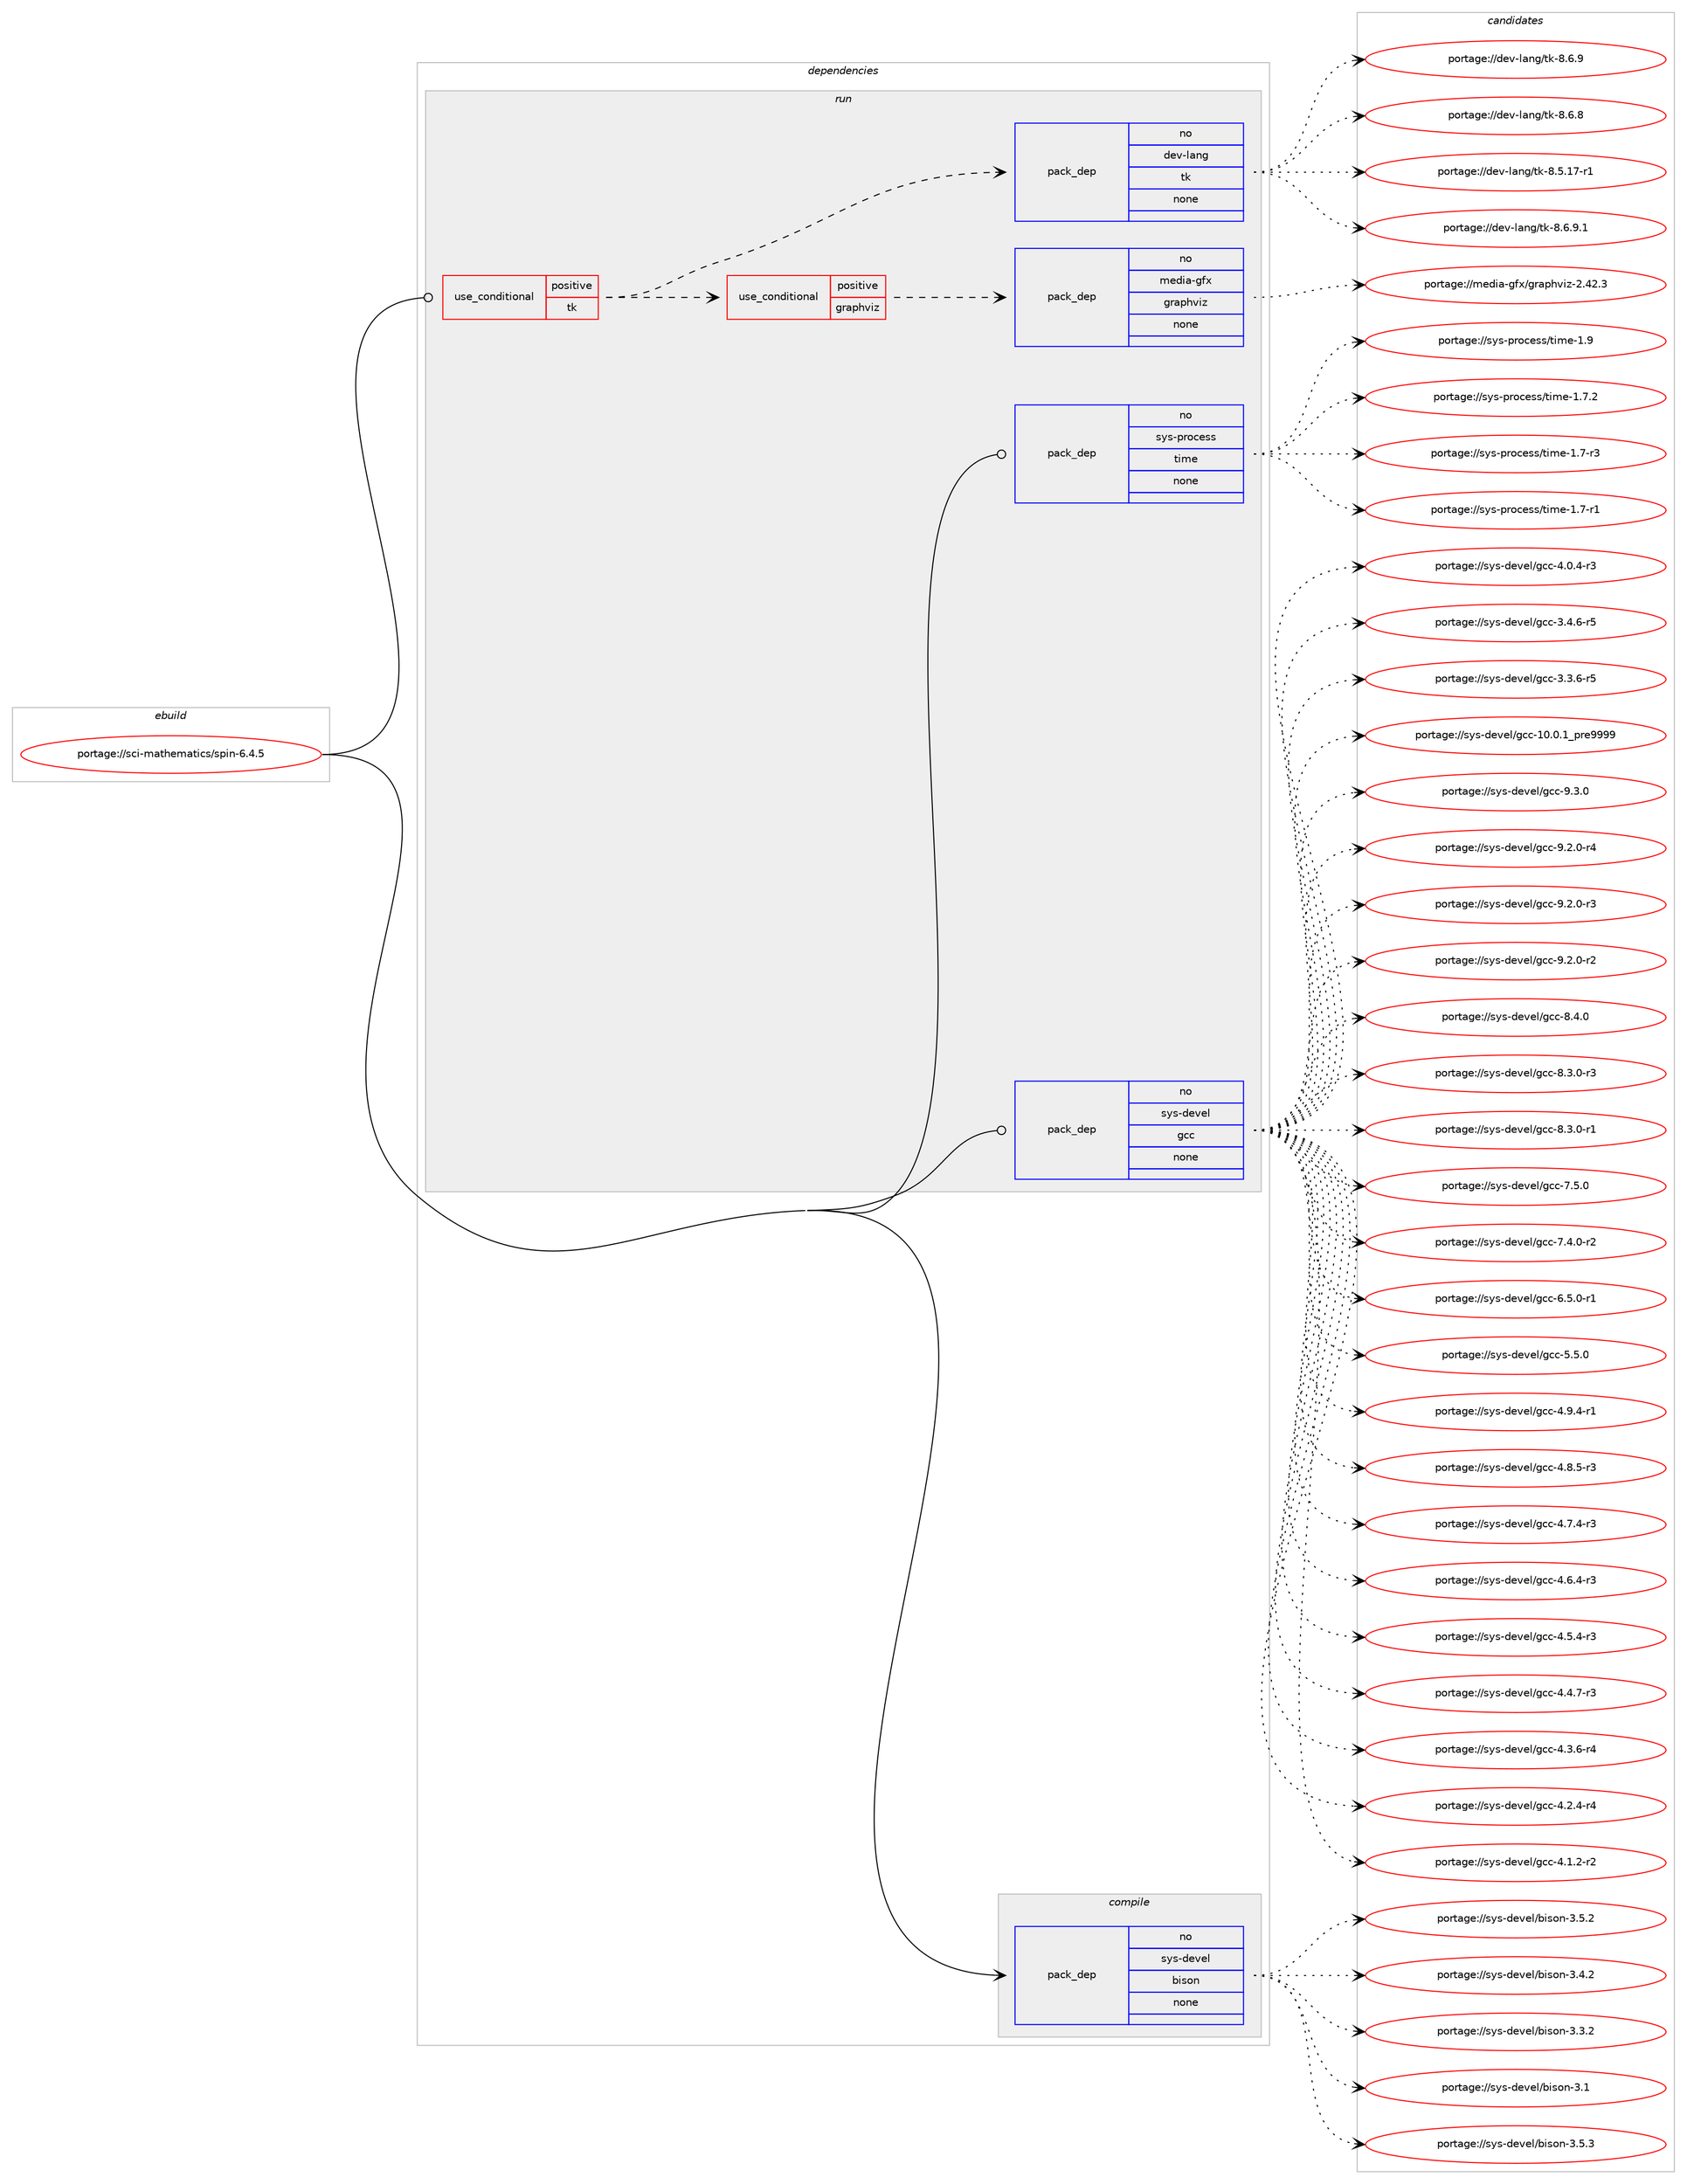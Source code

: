 digraph prolog {

# *************
# Graph options
# *************

newrank=true;
concentrate=true;
compound=true;
graph [rankdir=LR,fontname=Helvetica,fontsize=10,ranksep=1.5];#, ranksep=2.5, nodesep=0.2];
edge  [arrowhead=vee];
node  [fontname=Helvetica,fontsize=10];

# **********
# The ebuild
# **********

subgraph cluster_leftcol {
color=gray;
rank=same;
label=<<i>ebuild</i>>;
id [label="portage://sci-mathematics/spin-6.4.5", color=red, width=4, href="../sci-mathematics/spin-6.4.5.svg"];
}

# ****************
# The dependencies
# ****************

subgraph cluster_midcol {
color=gray;
label=<<i>dependencies</i>>;
subgraph cluster_compile {
fillcolor="#eeeeee";
style=filled;
label=<<i>compile</i>>;
subgraph pack13192 {
dependency16079 [label=<<TABLE BORDER="0" CELLBORDER="1" CELLSPACING="0" CELLPADDING="4" WIDTH="220"><TR><TD ROWSPAN="6" CELLPADDING="30">pack_dep</TD></TR><TR><TD WIDTH="110">no</TD></TR><TR><TD>sys-devel</TD></TR><TR><TD>bison</TD></TR><TR><TD>none</TD></TR><TR><TD></TD></TR></TABLE>>, shape=none, color=blue];
}
id:e -> dependency16079:w [weight=20,style="solid",arrowhead="vee"];
}
subgraph cluster_compileandrun {
fillcolor="#eeeeee";
style=filled;
label=<<i>compile and run</i>>;
}
subgraph cluster_run {
fillcolor="#eeeeee";
style=filled;
label=<<i>run</i>>;
subgraph cond2581 {
dependency16080 [label=<<TABLE BORDER="0" CELLBORDER="1" CELLSPACING="0" CELLPADDING="4"><TR><TD ROWSPAN="3" CELLPADDING="10">use_conditional</TD></TR><TR><TD>positive</TD></TR><TR><TD>tk</TD></TR></TABLE>>, shape=none, color=red];
subgraph pack13193 {
dependency16081 [label=<<TABLE BORDER="0" CELLBORDER="1" CELLSPACING="0" CELLPADDING="4" WIDTH="220"><TR><TD ROWSPAN="6" CELLPADDING="30">pack_dep</TD></TR><TR><TD WIDTH="110">no</TD></TR><TR><TD>dev-lang</TD></TR><TR><TD>tk</TD></TR><TR><TD>none</TD></TR><TR><TD></TD></TR></TABLE>>, shape=none, color=blue];
}
dependency16080:e -> dependency16081:w [weight=20,style="dashed",arrowhead="vee"];
subgraph cond2582 {
dependency16082 [label=<<TABLE BORDER="0" CELLBORDER="1" CELLSPACING="0" CELLPADDING="4"><TR><TD ROWSPAN="3" CELLPADDING="10">use_conditional</TD></TR><TR><TD>positive</TD></TR><TR><TD>graphviz</TD></TR></TABLE>>, shape=none, color=red];
subgraph pack13194 {
dependency16083 [label=<<TABLE BORDER="0" CELLBORDER="1" CELLSPACING="0" CELLPADDING="4" WIDTH="220"><TR><TD ROWSPAN="6" CELLPADDING="30">pack_dep</TD></TR><TR><TD WIDTH="110">no</TD></TR><TR><TD>media-gfx</TD></TR><TR><TD>graphviz</TD></TR><TR><TD>none</TD></TR><TR><TD></TD></TR></TABLE>>, shape=none, color=blue];
}
dependency16082:e -> dependency16083:w [weight=20,style="dashed",arrowhead="vee"];
}
dependency16080:e -> dependency16082:w [weight=20,style="dashed",arrowhead="vee"];
}
id:e -> dependency16080:w [weight=20,style="solid",arrowhead="odot"];
subgraph pack13195 {
dependency16084 [label=<<TABLE BORDER="0" CELLBORDER="1" CELLSPACING="0" CELLPADDING="4" WIDTH="220"><TR><TD ROWSPAN="6" CELLPADDING="30">pack_dep</TD></TR><TR><TD WIDTH="110">no</TD></TR><TR><TD>sys-devel</TD></TR><TR><TD>gcc</TD></TR><TR><TD>none</TD></TR><TR><TD></TD></TR></TABLE>>, shape=none, color=blue];
}
id:e -> dependency16084:w [weight=20,style="solid",arrowhead="odot"];
subgraph pack13196 {
dependency16085 [label=<<TABLE BORDER="0" CELLBORDER="1" CELLSPACING="0" CELLPADDING="4" WIDTH="220"><TR><TD ROWSPAN="6" CELLPADDING="30">pack_dep</TD></TR><TR><TD WIDTH="110">no</TD></TR><TR><TD>sys-process</TD></TR><TR><TD>time</TD></TR><TR><TD>none</TD></TR><TR><TD></TD></TR></TABLE>>, shape=none, color=blue];
}
id:e -> dependency16085:w [weight=20,style="solid",arrowhead="odot"];
}
}

# **************
# The candidates
# **************

subgraph cluster_choices {
rank=same;
color=gray;
label=<<i>candidates</i>>;

subgraph choice13192 {
color=black;
nodesep=1;
choice115121115451001011181011084798105115111110455146534651 [label="portage://sys-devel/bison-3.5.3", color=red, width=4,href="../sys-devel/bison-3.5.3.svg"];
choice115121115451001011181011084798105115111110455146534650 [label="portage://sys-devel/bison-3.5.2", color=red, width=4,href="../sys-devel/bison-3.5.2.svg"];
choice115121115451001011181011084798105115111110455146524650 [label="portage://sys-devel/bison-3.4.2", color=red, width=4,href="../sys-devel/bison-3.4.2.svg"];
choice115121115451001011181011084798105115111110455146514650 [label="portage://sys-devel/bison-3.3.2", color=red, width=4,href="../sys-devel/bison-3.3.2.svg"];
choice11512111545100101118101108479810511511111045514649 [label="portage://sys-devel/bison-3.1", color=red, width=4,href="../sys-devel/bison-3.1.svg"];
dependency16079:e -> choice115121115451001011181011084798105115111110455146534651:w [style=dotted,weight="100"];
dependency16079:e -> choice115121115451001011181011084798105115111110455146534650:w [style=dotted,weight="100"];
dependency16079:e -> choice115121115451001011181011084798105115111110455146524650:w [style=dotted,weight="100"];
dependency16079:e -> choice115121115451001011181011084798105115111110455146514650:w [style=dotted,weight="100"];
dependency16079:e -> choice11512111545100101118101108479810511511111045514649:w [style=dotted,weight="100"];
}
subgraph choice13193 {
color=black;
nodesep=1;
choice1001011184510897110103471161074556465446574649 [label="portage://dev-lang/tk-8.6.9.1", color=red, width=4,href="../dev-lang/tk-8.6.9.1.svg"];
choice100101118451089711010347116107455646544657 [label="portage://dev-lang/tk-8.6.9", color=red, width=4,href="../dev-lang/tk-8.6.9.svg"];
choice100101118451089711010347116107455646544656 [label="portage://dev-lang/tk-8.6.8", color=red, width=4,href="../dev-lang/tk-8.6.8.svg"];
choice100101118451089711010347116107455646534649554511449 [label="portage://dev-lang/tk-8.5.17-r1", color=red, width=4,href="../dev-lang/tk-8.5.17-r1.svg"];
dependency16081:e -> choice1001011184510897110103471161074556465446574649:w [style=dotted,weight="100"];
dependency16081:e -> choice100101118451089711010347116107455646544657:w [style=dotted,weight="100"];
dependency16081:e -> choice100101118451089711010347116107455646544656:w [style=dotted,weight="100"];
dependency16081:e -> choice100101118451089711010347116107455646534649554511449:w [style=dotted,weight="100"];
}
subgraph choice13194 {
color=black;
nodesep=1;
choice1091011001059745103102120471031149711210411810512245504652504651 [label="portage://media-gfx/graphviz-2.42.3", color=red, width=4,href="../media-gfx/graphviz-2.42.3.svg"];
dependency16083:e -> choice1091011001059745103102120471031149711210411810512245504652504651:w [style=dotted,weight="100"];
}
subgraph choice13195 {
color=black;
nodesep=1;
choice11512111545100101118101108471039999455746514648 [label="portage://sys-devel/gcc-9.3.0", color=red, width=4,href="../sys-devel/gcc-9.3.0.svg"];
choice115121115451001011181011084710399994557465046484511452 [label="portage://sys-devel/gcc-9.2.0-r4", color=red, width=4,href="../sys-devel/gcc-9.2.0-r4.svg"];
choice115121115451001011181011084710399994557465046484511451 [label="portage://sys-devel/gcc-9.2.0-r3", color=red, width=4,href="../sys-devel/gcc-9.2.0-r3.svg"];
choice115121115451001011181011084710399994557465046484511450 [label="portage://sys-devel/gcc-9.2.0-r2", color=red, width=4,href="../sys-devel/gcc-9.2.0-r2.svg"];
choice11512111545100101118101108471039999455646524648 [label="portage://sys-devel/gcc-8.4.0", color=red, width=4,href="../sys-devel/gcc-8.4.0.svg"];
choice115121115451001011181011084710399994556465146484511451 [label="portage://sys-devel/gcc-8.3.0-r3", color=red, width=4,href="../sys-devel/gcc-8.3.0-r3.svg"];
choice115121115451001011181011084710399994556465146484511449 [label="portage://sys-devel/gcc-8.3.0-r1", color=red, width=4,href="../sys-devel/gcc-8.3.0-r1.svg"];
choice11512111545100101118101108471039999455546534648 [label="portage://sys-devel/gcc-7.5.0", color=red, width=4,href="../sys-devel/gcc-7.5.0.svg"];
choice115121115451001011181011084710399994555465246484511450 [label="portage://sys-devel/gcc-7.4.0-r2", color=red, width=4,href="../sys-devel/gcc-7.4.0-r2.svg"];
choice115121115451001011181011084710399994554465346484511449 [label="portage://sys-devel/gcc-6.5.0-r1", color=red, width=4,href="../sys-devel/gcc-6.5.0-r1.svg"];
choice11512111545100101118101108471039999455346534648 [label="portage://sys-devel/gcc-5.5.0", color=red, width=4,href="../sys-devel/gcc-5.5.0.svg"];
choice115121115451001011181011084710399994552465746524511449 [label="portage://sys-devel/gcc-4.9.4-r1", color=red, width=4,href="../sys-devel/gcc-4.9.4-r1.svg"];
choice115121115451001011181011084710399994552465646534511451 [label="portage://sys-devel/gcc-4.8.5-r3", color=red, width=4,href="../sys-devel/gcc-4.8.5-r3.svg"];
choice115121115451001011181011084710399994552465546524511451 [label="portage://sys-devel/gcc-4.7.4-r3", color=red, width=4,href="../sys-devel/gcc-4.7.4-r3.svg"];
choice115121115451001011181011084710399994552465446524511451 [label="portage://sys-devel/gcc-4.6.4-r3", color=red, width=4,href="../sys-devel/gcc-4.6.4-r3.svg"];
choice115121115451001011181011084710399994552465346524511451 [label="portage://sys-devel/gcc-4.5.4-r3", color=red, width=4,href="../sys-devel/gcc-4.5.4-r3.svg"];
choice115121115451001011181011084710399994552465246554511451 [label="portage://sys-devel/gcc-4.4.7-r3", color=red, width=4,href="../sys-devel/gcc-4.4.7-r3.svg"];
choice115121115451001011181011084710399994552465146544511452 [label="portage://sys-devel/gcc-4.3.6-r4", color=red, width=4,href="../sys-devel/gcc-4.3.6-r4.svg"];
choice115121115451001011181011084710399994552465046524511452 [label="portage://sys-devel/gcc-4.2.4-r4", color=red, width=4,href="../sys-devel/gcc-4.2.4-r4.svg"];
choice115121115451001011181011084710399994552464946504511450 [label="portage://sys-devel/gcc-4.1.2-r2", color=red, width=4,href="../sys-devel/gcc-4.1.2-r2.svg"];
choice115121115451001011181011084710399994552464846524511451 [label="portage://sys-devel/gcc-4.0.4-r3", color=red, width=4,href="../sys-devel/gcc-4.0.4-r3.svg"];
choice115121115451001011181011084710399994551465246544511453 [label="portage://sys-devel/gcc-3.4.6-r5", color=red, width=4,href="../sys-devel/gcc-3.4.6-r5.svg"];
choice115121115451001011181011084710399994551465146544511453 [label="portage://sys-devel/gcc-3.3.6-r5", color=red, width=4,href="../sys-devel/gcc-3.3.6-r5.svg"];
choice11512111545100101118101108471039999454948464846499511211410157575757 [label="portage://sys-devel/gcc-10.0.1_pre9999", color=red, width=4,href="../sys-devel/gcc-10.0.1_pre9999.svg"];
dependency16084:e -> choice11512111545100101118101108471039999455746514648:w [style=dotted,weight="100"];
dependency16084:e -> choice115121115451001011181011084710399994557465046484511452:w [style=dotted,weight="100"];
dependency16084:e -> choice115121115451001011181011084710399994557465046484511451:w [style=dotted,weight="100"];
dependency16084:e -> choice115121115451001011181011084710399994557465046484511450:w [style=dotted,weight="100"];
dependency16084:e -> choice11512111545100101118101108471039999455646524648:w [style=dotted,weight="100"];
dependency16084:e -> choice115121115451001011181011084710399994556465146484511451:w [style=dotted,weight="100"];
dependency16084:e -> choice115121115451001011181011084710399994556465146484511449:w [style=dotted,weight="100"];
dependency16084:e -> choice11512111545100101118101108471039999455546534648:w [style=dotted,weight="100"];
dependency16084:e -> choice115121115451001011181011084710399994555465246484511450:w [style=dotted,weight="100"];
dependency16084:e -> choice115121115451001011181011084710399994554465346484511449:w [style=dotted,weight="100"];
dependency16084:e -> choice11512111545100101118101108471039999455346534648:w [style=dotted,weight="100"];
dependency16084:e -> choice115121115451001011181011084710399994552465746524511449:w [style=dotted,weight="100"];
dependency16084:e -> choice115121115451001011181011084710399994552465646534511451:w [style=dotted,weight="100"];
dependency16084:e -> choice115121115451001011181011084710399994552465546524511451:w [style=dotted,weight="100"];
dependency16084:e -> choice115121115451001011181011084710399994552465446524511451:w [style=dotted,weight="100"];
dependency16084:e -> choice115121115451001011181011084710399994552465346524511451:w [style=dotted,weight="100"];
dependency16084:e -> choice115121115451001011181011084710399994552465246554511451:w [style=dotted,weight="100"];
dependency16084:e -> choice115121115451001011181011084710399994552465146544511452:w [style=dotted,weight="100"];
dependency16084:e -> choice115121115451001011181011084710399994552465046524511452:w [style=dotted,weight="100"];
dependency16084:e -> choice115121115451001011181011084710399994552464946504511450:w [style=dotted,weight="100"];
dependency16084:e -> choice115121115451001011181011084710399994552464846524511451:w [style=dotted,weight="100"];
dependency16084:e -> choice115121115451001011181011084710399994551465246544511453:w [style=dotted,weight="100"];
dependency16084:e -> choice115121115451001011181011084710399994551465146544511453:w [style=dotted,weight="100"];
dependency16084:e -> choice11512111545100101118101108471039999454948464846499511211410157575757:w [style=dotted,weight="100"];
}
subgraph choice13196 {
color=black;
nodesep=1;
choice11512111545112114111991011151154711610510910145494657 [label="portage://sys-process/time-1.9", color=red, width=4,href="../sys-process/time-1.9.svg"];
choice115121115451121141119910111511547116105109101454946554650 [label="portage://sys-process/time-1.7.2", color=red, width=4,href="../sys-process/time-1.7.2.svg"];
choice115121115451121141119910111511547116105109101454946554511451 [label="portage://sys-process/time-1.7-r3", color=red, width=4,href="../sys-process/time-1.7-r3.svg"];
choice115121115451121141119910111511547116105109101454946554511449 [label="portage://sys-process/time-1.7-r1", color=red, width=4,href="../sys-process/time-1.7-r1.svg"];
dependency16085:e -> choice11512111545112114111991011151154711610510910145494657:w [style=dotted,weight="100"];
dependency16085:e -> choice115121115451121141119910111511547116105109101454946554650:w [style=dotted,weight="100"];
dependency16085:e -> choice115121115451121141119910111511547116105109101454946554511451:w [style=dotted,weight="100"];
dependency16085:e -> choice115121115451121141119910111511547116105109101454946554511449:w [style=dotted,weight="100"];
}
}

}
